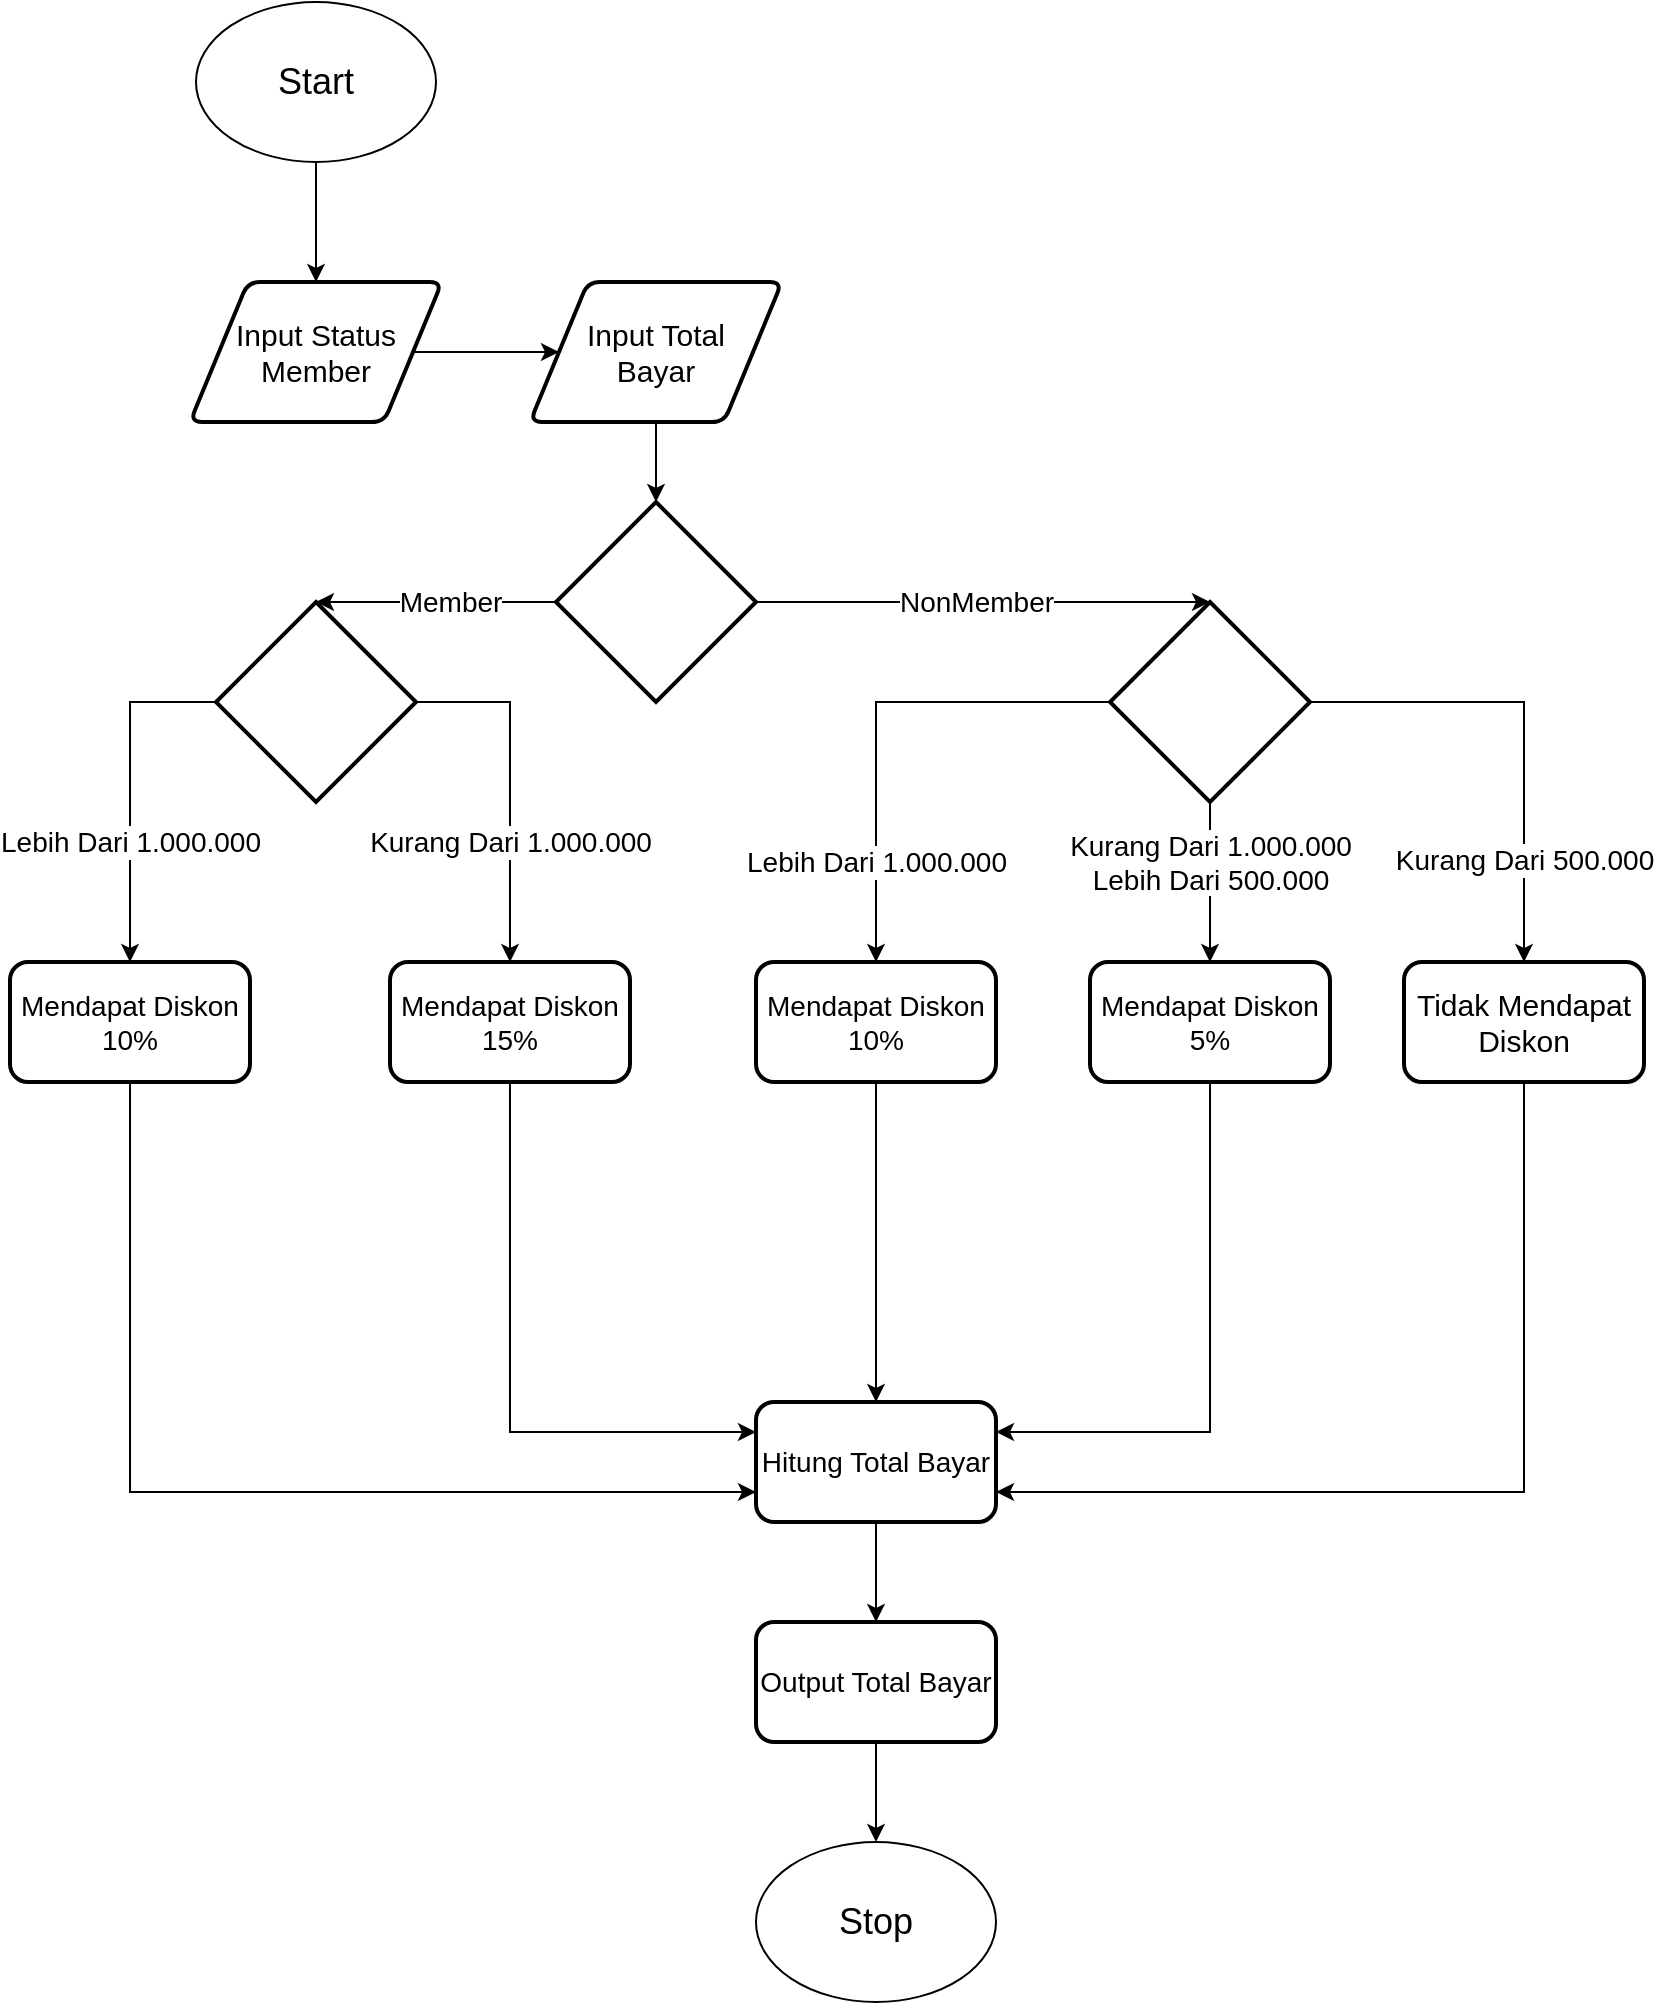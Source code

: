 <mxfile version="24.7.17">
  <diagram name="Halaman-1" id="_tsL7d4sZbQ_Qa_bjt5w">
    <mxGraphModel dx="1760" dy="868" grid="1" gridSize="10" guides="1" tooltips="1" connect="1" arrows="1" fold="1" page="1" pageScale="1" pageWidth="827" pageHeight="1169" math="0" shadow="0">
      <root>
        <mxCell id="0" />
        <mxCell id="1" parent="0" />
        <mxCell id="erqLwR5r4uaI_n67Z8C1-7" style="edgeStyle=orthogonalEdgeStyle;rounded=0;orthogonalLoop=1;jettySize=auto;html=1;entryX=0.5;entryY=0;entryDx=0;entryDy=0;" edge="1" parent="1" source="erqLwR5r4uaI_n67Z8C1-1" target="erqLwR5r4uaI_n67Z8C1-2">
          <mxGeometry relative="1" as="geometry" />
        </mxCell>
        <mxCell id="erqLwR5r4uaI_n67Z8C1-1" value="&lt;font style=&quot;font-size: 18px;&quot;&gt;Start&lt;/font&gt;" style="ellipse;whiteSpace=wrap;html=1;" vertex="1" parent="1">
          <mxGeometry x="103" y="30" width="120" height="80" as="geometry" />
        </mxCell>
        <mxCell id="erqLwR5r4uaI_n67Z8C1-9" style="edgeStyle=orthogonalEdgeStyle;rounded=0;orthogonalLoop=1;jettySize=auto;html=1;entryX=0;entryY=0.5;entryDx=0;entryDy=0;" edge="1" parent="1" source="erqLwR5r4uaI_n67Z8C1-2" target="erqLwR5r4uaI_n67Z8C1-5">
          <mxGeometry relative="1" as="geometry" />
        </mxCell>
        <mxCell id="erqLwR5r4uaI_n67Z8C1-2" value="&lt;font style=&quot;font-size: 15px;&quot;&gt;Input Status&lt;/font&gt;&lt;div style=&quot;font-size: 15px;&quot;&gt;&lt;font style=&quot;font-size: 15px;&quot;&gt;Member&lt;/font&gt;&lt;/div&gt;" style="shape=parallelogram;html=1;strokeWidth=2;perimeter=parallelogramPerimeter;whiteSpace=wrap;rounded=1;arcSize=12;size=0.23;" vertex="1" parent="1">
          <mxGeometry x="100" y="170" width="126" height="70" as="geometry" />
        </mxCell>
        <mxCell id="erqLwR5r4uaI_n67Z8C1-5" value="&lt;span style=&quot;font-size: 15px;&quot;&gt;Input Total&lt;/span&gt;&lt;div&gt;&lt;span style=&quot;font-size: 15px;&quot;&gt;Bayar&lt;/span&gt;&lt;/div&gt;" style="shape=parallelogram;html=1;strokeWidth=2;perimeter=parallelogramPerimeter;whiteSpace=wrap;rounded=1;arcSize=12;size=0.23;" vertex="1" parent="1">
          <mxGeometry x="270" y="170" width="126" height="70" as="geometry" />
        </mxCell>
        <mxCell id="erqLwR5r4uaI_n67Z8C1-10" value="" style="strokeWidth=2;html=1;shape=mxgraph.flowchart.decision;whiteSpace=wrap;" vertex="1" parent="1">
          <mxGeometry x="283" y="280" width="100" height="100" as="geometry" />
        </mxCell>
        <mxCell id="erqLwR5r4uaI_n67Z8C1-11" style="edgeStyle=orthogonalEdgeStyle;rounded=0;orthogonalLoop=1;jettySize=auto;html=1;entryX=0.5;entryY=0;entryDx=0;entryDy=0;entryPerimeter=0;" edge="1" parent="1" source="erqLwR5r4uaI_n67Z8C1-5" target="erqLwR5r4uaI_n67Z8C1-10">
          <mxGeometry relative="1" as="geometry" />
        </mxCell>
        <mxCell id="erqLwR5r4uaI_n67Z8C1-17" value="" style="edgeStyle=orthogonalEdgeStyle;rounded=0;orthogonalLoop=1;jettySize=auto;html=1;entryX=0.5;entryY=0;entryDx=0;entryDy=0;" edge="1" parent="1" source="erqLwR5r4uaI_n67Z8C1-12" target="erqLwR5r4uaI_n67Z8C1-16">
          <mxGeometry relative="1" as="geometry">
            <Array as="points">
              <mxPoint x="443" y="380" />
            </Array>
          </mxGeometry>
        </mxCell>
        <mxCell id="erqLwR5r4uaI_n67Z8C1-19" value="&lt;font style=&quot;font-size: 14px;&quot;&gt;Lebih Dari 1.000.000&lt;/font&gt;" style="edgeLabel;html=1;align=center;verticalAlign=middle;resizable=0;points=[];" vertex="1" connectable="0" parent="erqLwR5r4uaI_n67Z8C1-17">
          <mxGeometry x="0.408" y="1" relative="1" as="geometry">
            <mxPoint x="-1" y="23" as="offset" />
          </mxGeometry>
        </mxCell>
        <mxCell id="erqLwR5r4uaI_n67Z8C1-22" value="" style="edgeStyle=orthogonalEdgeStyle;rounded=0;orthogonalLoop=1;jettySize=auto;html=1;" edge="1" parent="1" source="erqLwR5r4uaI_n67Z8C1-12" target="erqLwR5r4uaI_n67Z8C1-21">
          <mxGeometry relative="1" as="geometry" />
        </mxCell>
        <mxCell id="erqLwR5r4uaI_n67Z8C1-26" value="&lt;span style=&quot;font-size: 14px;&quot;&gt;Kurang Dari 1.000.000&lt;/span&gt;&lt;div&gt;&lt;span style=&quot;font-size: 14px;&quot;&gt;Lebih Dari 500.000&lt;/span&gt;&lt;/div&gt;" style="edgeLabel;html=1;align=center;verticalAlign=middle;resizable=0;points=[];" vertex="1" connectable="0" parent="erqLwR5r4uaI_n67Z8C1-22">
          <mxGeometry x="-0.191" y="-3" relative="1" as="geometry">
            <mxPoint x="3" y="-3" as="offset" />
          </mxGeometry>
        </mxCell>
        <mxCell id="erqLwR5r4uaI_n67Z8C1-25" value="" style="edgeStyle=orthogonalEdgeStyle;rounded=0;orthogonalLoop=1;jettySize=auto;html=1;" edge="1" parent="1" source="erqLwR5r4uaI_n67Z8C1-12" target="erqLwR5r4uaI_n67Z8C1-24">
          <mxGeometry relative="1" as="geometry" />
        </mxCell>
        <mxCell id="erqLwR5r4uaI_n67Z8C1-28" value="&lt;span style=&quot;font-size: 14px;&quot;&gt;Kurang Dari 500.000&lt;/span&gt;" style="edgeLabel;html=1;align=center;verticalAlign=middle;resizable=0;points=[];" vertex="1" connectable="0" parent="erqLwR5r4uaI_n67Z8C1-25">
          <mxGeometry x="0.575" relative="1" as="geometry">
            <mxPoint y="-1" as="offset" />
          </mxGeometry>
        </mxCell>
        <mxCell id="erqLwR5r4uaI_n67Z8C1-12" value="" style="strokeWidth=2;html=1;shape=mxgraph.flowchart.decision;whiteSpace=wrap;" vertex="1" parent="1">
          <mxGeometry x="560" y="330" width="100" height="100" as="geometry" />
        </mxCell>
        <mxCell id="erqLwR5r4uaI_n67Z8C1-15" style="edgeStyle=orthogonalEdgeStyle;rounded=0;orthogonalLoop=1;jettySize=auto;html=1;entryX=0.5;entryY=0;entryDx=0;entryDy=0;entryPerimeter=0;exitX=1;exitY=0.5;exitDx=0;exitDy=0;exitPerimeter=0;" edge="1" parent="1" source="erqLwR5r4uaI_n67Z8C1-10" target="erqLwR5r4uaI_n67Z8C1-12">
          <mxGeometry relative="1" as="geometry">
            <Array as="points">
              <mxPoint x="460" y="330" />
              <mxPoint x="460" y="330" />
            </Array>
          </mxGeometry>
        </mxCell>
        <mxCell id="erqLwR5r4uaI_n67Z8C1-29" value="&lt;font style=&quot;font-size: 14px;&quot;&gt;NonMember&lt;/font&gt;" style="edgeLabel;html=1;align=center;verticalAlign=middle;resizable=0;points=[];" vertex="1" connectable="0" parent="erqLwR5r4uaI_n67Z8C1-15">
          <mxGeometry x="-0.029" relative="1" as="geometry">
            <mxPoint as="offset" />
          </mxGeometry>
        </mxCell>
        <mxCell id="erqLwR5r4uaI_n67Z8C1-45" style="edgeStyle=orthogonalEdgeStyle;rounded=0;orthogonalLoop=1;jettySize=auto;html=1;entryX=0.5;entryY=0;entryDx=0;entryDy=0;" edge="1" parent="1" source="erqLwR5r4uaI_n67Z8C1-16" target="erqLwR5r4uaI_n67Z8C1-42">
          <mxGeometry relative="1" as="geometry" />
        </mxCell>
        <mxCell id="erqLwR5r4uaI_n67Z8C1-16" value="&lt;font style=&quot;font-size: 14px;&quot;&gt;Mendapat Diskon&lt;/font&gt;&lt;div style=&quot;font-size: 14px;&quot;&gt;&lt;font style=&quot;font-size: 14px;&quot;&gt;10%&lt;/font&gt;&lt;/div&gt;" style="rounded=1;whiteSpace=wrap;html=1;strokeWidth=2;" vertex="1" parent="1">
          <mxGeometry x="383" y="510" width="120" height="60" as="geometry" />
        </mxCell>
        <mxCell id="erqLwR5r4uaI_n67Z8C1-46" style="edgeStyle=orthogonalEdgeStyle;rounded=0;orthogonalLoop=1;jettySize=auto;html=1;entryX=1;entryY=0.25;entryDx=0;entryDy=0;" edge="1" parent="1" source="erqLwR5r4uaI_n67Z8C1-21" target="erqLwR5r4uaI_n67Z8C1-42">
          <mxGeometry relative="1" as="geometry">
            <Array as="points">
              <mxPoint x="610" y="745" />
            </Array>
          </mxGeometry>
        </mxCell>
        <mxCell id="erqLwR5r4uaI_n67Z8C1-21" value="&lt;font style=&quot;font-size: 14px;&quot;&gt;Mendapat Diskon&lt;/font&gt;&lt;div style=&quot;font-size: 14px;&quot;&gt;&lt;font style=&quot;font-size: 14px;&quot;&gt;5%&lt;/font&gt;&lt;/div&gt;" style="rounded=1;whiteSpace=wrap;html=1;strokeWidth=2;" vertex="1" parent="1">
          <mxGeometry x="550" y="510" width="120" height="60" as="geometry" />
        </mxCell>
        <mxCell id="erqLwR5r4uaI_n67Z8C1-47" style="edgeStyle=orthogonalEdgeStyle;rounded=0;orthogonalLoop=1;jettySize=auto;html=1;entryX=1;entryY=0.75;entryDx=0;entryDy=0;" edge="1" parent="1" source="erqLwR5r4uaI_n67Z8C1-24" target="erqLwR5r4uaI_n67Z8C1-42">
          <mxGeometry relative="1" as="geometry">
            <Array as="points">
              <mxPoint x="767" y="775" />
            </Array>
          </mxGeometry>
        </mxCell>
        <mxCell id="erqLwR5r4uaI_n67Z8C1-24" value="&lt;font style=&quot;font-size: 15px;&quot;&gt;Tidak Mendapat Diskon&lt;/font&gt;" style="rounded=1;whiteSpace=wrap;html=1;strokeWidth=2;" vertex="1" parent="1">
          <mxGeometry x="707" y="510" width="120" height="60" as="geometry" />
        </mxCell>
        <mxCell id="erqLwR5r4uaI_n67Z8C1-37" value="" style="edgeStyle=orthogonalEdgeStyle;rounded=0;orthogonalLoop=1;jettySize=auto;html=1;exitX=1;exitY=0.5;exitDx=0;exitDy=0;exitPerimeter=0;" edge="1" parent="1" source="erqLwR5r4uaI_n67Z8C1-32" target="erqLwR5r4uaI_n67Z8C1-36">
          <mxGeometry relative="1" as="geometry" />
        </mxCell>
        <mxCell id="erqLwR5r4uaI_n67Z8C1-41" value="&lt;span style=&quot;font-size: 14px;&quot;&gt;Kurang Dari 1.000.000&lt;/span&gt;" style="edgeLabel;html=1;align=center;verticalAlign=middle;resizable=0;points=[];" vertex="1" connectable="0" parent="erqLwR5r4uaI_n67Z8C1-37">
          <mxGeometry x="0.297" y="-1" relative="1" as="geometry">
            <mxPoint x="1" y="2" as="offset" />
          </mxGeometry>
        </mxCell>
        <mxCell id="erqLwR5r4uaI_n67Z8C1-39" value="" style="edgeStyle=orthogonalEdgeStyle;rounded=0;orthogonalLoop=1;jettySize=auto;html=1;exitX=0;exitY=0.5;exitDx=0;exitDy=0;exitPerimeter=0;" edge="1" parent="1" source="erqLwR5r4uaI_n67Z8C1-32" target="erqLwR5r4uaI_n67Z8C1-38">
          <mxGeometry relative="1" as="geometry" />
        </mxCell>
        <mxCell id="erqLwR5r4uaI_n67Z8C1-40" value="&lt;font style=&quot;font-size: 14px;&quot;&gt;Lebih Dari 1.000.000&lt;/font&gt;" style="edgeLabel;html=1;align=center;verticalAlign=middle;resizable=0;points=[];" vertex="1" connectable="0" parent="erqLwR5r4uaI_n67Z8C1-39">
          <mxGeometry x="0.226" y="2" relative="1" as="geometry">
            <mxPoint x="-2" y="7" as="offset" />
          </mxGeometry>
        </mxCell>
        <mxCell id="erqLwR5r4uaI_n67Z8C1-32" value="" style="strokeWidth=2;html=1;shape=mxgraph.flowchart.decision;whiteSpace=wrap;" vertex="1" parent="1">
          <mxGeometry x="113" y="330" width="100" height="100" as="geometry" />
        </mxCell>
        <mxCell id="erqLwR5r4uaI_n67Z8C1-34" style="edgeStyle=orthogonalEdgeStyle;rounded=0;orthogonalLoop=1;jettySize=auto;html=1;entryX=0.5;entryY=0;entryDx=0;entryDy=0;entryPerimeter=0;" edge="1" parent="1" source="erqLwR5r4uaI_n67Z8C1-10" target="erqLwR5r4uaI_n67Z8C1-32">
          <mxGeometry relative="1" as="geometry">
            <Array as="points">
              <mxPoint x="210" y="330" />
              <mxPoint x="210" y="330" />
            </Array>
          </mxGeometry>
        </mxCell>
        <mxCell id="erqLwR5r4uaI_n67Z8C1-35" value="&lt;font style=&quot;font-size: 14px;&quot;&gt;Member&lt;/font&gt;" style="edgeLabel;html=1;align=center;verticalAlign=middle;resizable=0;points=[];" vertex="1" connectable="0" parent="erqLwR5r4uaI_n67Z8C1-34">
          <mxGeometry x="-0.112" relative="1" as="geometry">
            <mxPoint as="offset" />
          </mxGeometry>
        </mxCell>
        <mxCell id="erqLwR5r4uaI_n67Z8C1-43" value="" style="edgeStyle=orthogonalEdgeStyle;rounded=0;orthogonalLoop=1;jettySize=auto;html=1;exitX=0.5;exitY=1;exitDx=0;exitDy=0;entryX=0;entryY=0.25;entryDx=0;entryDy=0;" edge="1" parent="1" source="erqLwR5r4uaI_n67Z8C1-36" target="erqLwR5r4uaI_n67Z8C1-42">
          <mxGeometry relative="1" as="geometry">
            <Array as="points">
              <mxPoint x="260" y="745" />
            </Array>
          </mxGeometry>
        </mxCell>
        <mxCell id="erqLwR5r4uaI_n67Z8C1-36" value="&lt;font style=&quot;font-size: 14px;&quot;&gt;Mendapat Diskon&lt;/font&gt;&lt;div style=&quot;font-size: 14px;&quot;&gt;&lt;font style=&quot;font-size: 14px;&quot;&gt;15%&lt;/font&gt;&lt;/div&gt;" style="rounded=1;whiteSpace=wrap;html=1;strokeWidth=2;" vertex="1" parent="1">
          <mxGeometry x="200" y="510" width="120" height="60" as="geometry" />
        </mxCell>
        <mxCell id="erqLwR5r4uaI_n67Z8C1-44" style="edgeStyle=orthogonalEdgeStyle;rounded=0;orthogonalLoop=1;jettySize=auto;html=1;exitX=0.5;exitY=1;exitDx=0;exitDy=0;entryX=0;entryY=0.75;entryDx=0;entryDy=0;" edge="1" parent="1" source="erqLwR5r4uaI_n67Z8C1-38" target="erqLwR5r4uaI_n67Z8C1-42">
          <mxGeometry relative="1" as="geometry">
            <mxPoint x="380" y="770" as="targetPoint" />
            <Array as="points">
              <mxPoint x="70" y="775" />
            </Array>
          </mxGeometry>
        </mxCell>
        <mxCell id="erqLwR5r4uaI_n67Z8C1-38" value="&lt;font style=&quot;font-size: 14px;&quot;&gt;Mendapat Diskon&lt;/font&gt;&lt;div style=&quot;font-size: 14px;&quot;&gt;&lt;font style=&quot;font-size: 14px;&quot;&gt;10%&lt;/font&gt;&lt;/div&gt;" style="rounded=1;whiteSpace=wrap;html=1;strokeWidth=2;" vertex="1" parent="1">
          <mxGeometry x="10" y="510" width="120" height="60" as="geometry" />
        </mxCell>
        <mxCell id="erqLwR5r4uaI_n67Z8C1-49" value="" style="edgeStyle=orthogonalEdgeStyle;rounded=0;orthogonalLoop=1;jettySize=auto;html=1;" edge="1" parent="1" source="erqLwR5r4uaI_n67Z8C1-42" target="erqLwR5r4uaI_n67Z8C1-48">
          <mxGeometry relative="1" as="geometry" />
        </mxCell>
        <mxCell id="erqLwR5r4uaI_n67Z8C1-42" value="&lt;font style=&quot;font-size: 14px;&quot;&gt;Hitung Total Bayar&lt;/font&gt;" style="rounded=1;whiteSpace=wrap;html=1;strokeWidth=2;" vertex="1" parent="1">
          <mxGeometry x="383" y="730" width="120" height="60" as="geometry" />
        </mxCell>
        <mxCell id="erqLwR5r4uaI_n67Z8C1-51" style="edgeStyle=orthogonalEdgeStyle;rounded=0;orthogonalLoop=1;jettySize=auto;html=1;entryX=0.5;entryY=0;entryDx=0;entryDy=0;" edge="1" parent="1" source="erqLwR5r4uaI_n67Z8C1-48" target="erqLwR5r4uaI_n67Z8C1-50">
          <mxGeometry relative="1" as="geometry" />
        </mxCell>
        <mxCell id="erqLwR5r4uaI_n67Z8C1-48" value="&lt;font style=&quot;font-size: 14px;&quot;&gt;Output Total Bayar&lt;/font&gt;" style="rounded=1;whiteSpace=wrap;html=1;strokeWidth=2;" vertex="1" parent="1">
          <mxGeometry x="383" y="840" width="120" height="60" as="geometry" />
        </mxCell>
        <mxCell id="erqLwR5r4uaI_n67Z8C1-50" value="&lt;font style=&quot;font-size: 18px;&quot;&gt;Stop&lt;/font&gt;" style="ellipse;whiteSpace=wrap;html=1;" vertex="1" parent="1">
          <mxGeometry x="383" y="950" width="120" height="80" as="geometry" />
        </mxCell>
      </root>
    </mxGraphModel>
  </diagram>
</mxfile>
